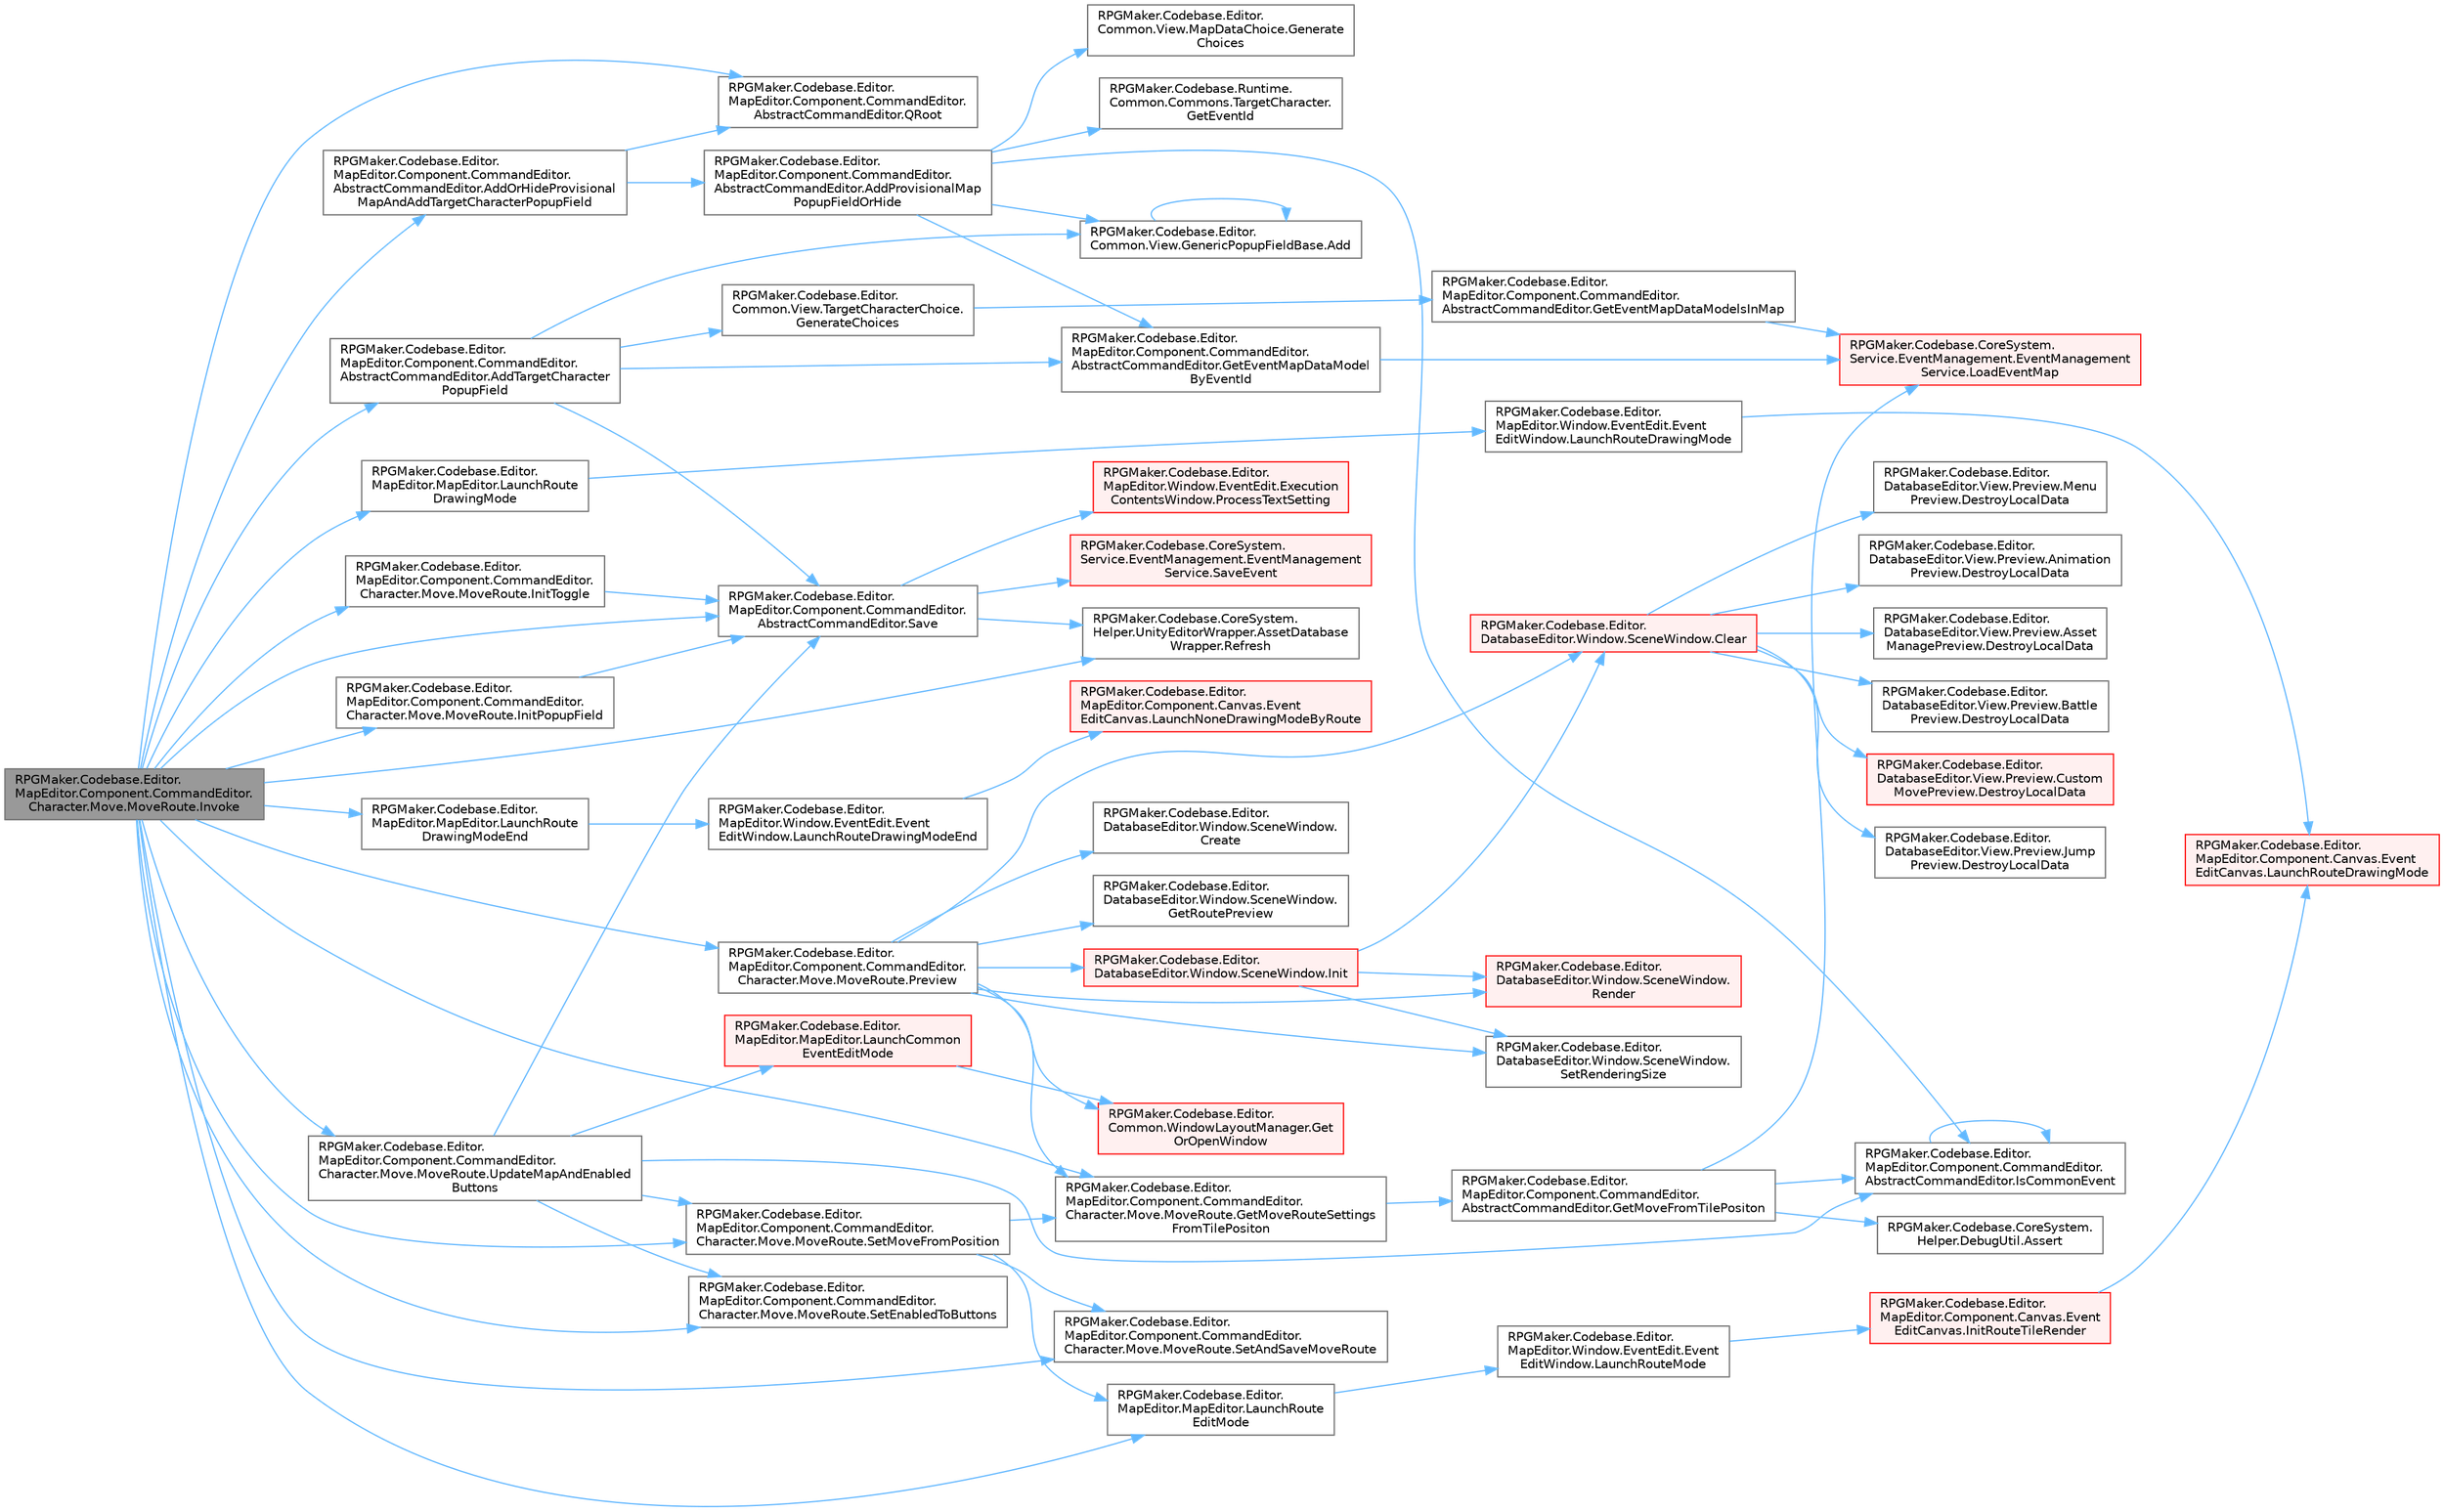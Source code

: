 digraph "RPGMaker.Codebase.Editor.MapEditor.Component.CommandEditor.Character.Move.MoveRoute.Invoke"
{
 // LATEX_PDF_SIZE
  bgcolor="transparent";
  edge [fontname=Helvetica,fontsize=10,labelfontname=Helvetica,labelfontsize=10];
  node [fontname=Helvetica,fontsize=10,shape=box,height=0.2,width=0.4];
  rankdir="LR";
  Node1 [id="Node000001",label="RPGMaker.Codebase.Editor.\lMapEditor.Component.CommandEditor.\lCharacter.Move.MoveRoute.Invoke",height=0.2,width=0.4,color="gray40", fillcolor="grey60", style="filled", fontcolor="black",tooltip=" "];
  Node1 -> Node2 [id="edge1_Node000001_Node000002",color="steelblue1",style="solid",tooltip=" "];
  Node2 [id="Node000002",label="RPGMaker.Codebase.Editor.\lMapEditor.Component.CommandEditor.\lAbstractCommandEditor.AddOrHideProvisional\lMapAndAddTargetCharacterPopupField",height=0.2,width=0.4,color="grey40", fillcolor="white", style="filled",URL="$d3/ded/class_r_p_g_maker_1_1_codebase_1_1_editor_1_1_map_editor_1_1_component_1_1_command_editor_1_1_abstract_command_editor.html#a3d38c3665363d6d6f018b0a966a985b9",tooltip="コモンイベント用の仮マップの『マップ選択』PopupFieldの追加もしくは追加先項目UIを非表示と 『キャラクター』PopupFieldの追加。"];
  Node2 -> Node3 [id="edge2_Node000002_Node000003",color="steelblue1",style="solid",tooltip=" "];
  Node3 [id="Node000003",label="RPGMaker.Codebase.Editor.\lMapEditor.Component.CommandEditor.\lAbstractCommandEditor.AddProvisionalMap\lPopupFieldOrHide",height=0.2,width=0.4,color="grey40", fillcolor="white", style="filled",URL="$d3/ded/class_r_p_g_maker_1_1_codebase_1_1_editor_1_1_map_editor_1_1_component_1_1_command_editor_1_1_abstract_command_editor.html#a432e4720fc6a4a2139ff87825f17e616",tooltip="コモンイベント用の仮のマップを選択するPopupFieldを追加もしくは追加先項目UIを非表示にする。"];
  Node3 -> Node4 [id="edge3_Node000003_Node000004",color="steelblue1",style="solid",tooltip=" "];
  Node4 [id="Node000004",label="RPGMaker.Codebase.Editor.\lCommon.View.GenericPopupFieldBase.Add",height=0.2,width=0.4,color="grey40", fillcolor="white", style="filled",URL="$d6/df8/class_r_p_g_maker_1_1_codebase_1_1_editor_1_1_common_1_1_view_1_1_generic_popup_field_base.html#af872e0468b0ea896abc06189f60e336f",tooltip="GenericPopupFieldBaseをVisualElementツリーに追加する。"];
  Node4 -> Node4 [id="edge4_Node000004_Node000004",color="steelblue1",style="solid",tooltip=" "];
  Node3 -> Node5 [id="edge5_Node000003_Node000005",color="steelblue1",style="solid",tooltip=" "];
  Node5 [id="Node000005",label="RPGMaker.Codebase.Editor.\lCommon.View.MapDataChoice.Generate\lChoices",height=0.2,width=0.4,color="grey40", fillcolor="white", style="filled",URL="$d2/da9/class_r_p_g_maker_1_1_codebase_1_1_editor_1_1_common_1_1_view_1_1_map_data_choice.html#aa77a895e5626229a9d5851c86cf07c99",tooltip=" "];
  Node3 -> Node6 [id="edge6_Node000003_Node000006",color="steelblue1",style="solid",tooltip=" "];
  Node6 [id="Node000006",label="RPGMaker.Codebase.Runtime.\lCommon.Commons.TargetCharacter.\lGetEventId",height=0.2,width=0.4,color="grey40", fillcolor="white", style="filled",URL="$d4/d49/class_r_p_g_maker_1_1_codebase_1_1_runtime_1_1_common_1_1_commons_1_1_target_character.html#a9b8a9d47aa7382712fad607a936ac5bc",tooltip=" "];
  Node3 -> Node7 [id="edge7_Node000003_Node000007",color="steelblue1",style="solid",tooltip=" "];
  Node7 [id="Node000007",label="RPGMaker.Codebase.Editor.\lMapEditor.Component.CommandEditor.\lAbstractCommandEditor.GetEventMapDataModel\lByEventId",height=0.2,width=0.4,color="grey40", fillcolor="white", style="filled",URL="$d3/ded/class_r_p_g_maker_1_1_codebase_1_1_editor_1_1_map_editor_1_1_component_1_1_command_editor_1_1_abstract_command_editor.html#a9aafa154213e0efb8069c983f87453bb",tooltip="指定idのイベントが配置されている、EventMapDataModelを取得する。"];
  Node7 -> Node8 [id="edge8_Node000007_Node000008",color="steelblue1",style="solid",tooltip=" "];
  Node8 [id="Node000008",label="RPGMaker.Codebase.CoreSystem.\lService.EventManagement.EventManagement\lService.LoadEventMap",height=0.2,width=0.4,color="red", fillcolor="#FFF0F0", style="filled",URL="$d5/d7b/class_r_p_g_maker_1_1_codebase_1_1_core_system_1_1_service_1_1_event_management_1_1_event_management_service.html#aa63d78cbfcaaf1b54776075b618d80b1",tooltip=" "];
  Node3 -> Node12 [id="edge9_Node000003_Node000012",color="steelblue1",style="solid",tooltip=" "];
  Node12 [id="Node000012",label="RPGMaker.Codebase.Editor.\lMapEditor.Component.CommandEditor.\lAbstractCommandEditor.IsCommonEvent",height=0.2,width=0.4,color="grey40", fillcolor="white", style="filled",URL="$d3/ded/class_r_p_g_maker_1_1_codebase_1_1_editor_1_1_map_editor_1_1_component_1_1_command_editor_1_1_abstract_command_editor.html#a8a6eb76da3da67bd2c8fd9be2d63748a",tooltip=" "];
  Node12 -> Node12 [id="edge10_Node000012_Node000012",color="steelblue1",style="solid",tooltip=" "];
  Node2 -> Node13 [id="edge11_Node000002_Node000013",color="steelblue1",style="solid",tooltip=" "];
  Node13 [id="Node000013",label="RPGMaker.Codebase.Editor.\lMapEditor.Component.CommandEditor.\lAbstractCommandEditor.QRoot",height=0.2,width=0.4,color="grey40", fillcolor="white", style="filled",URL="$d3/ded/class_r_p_g_maker_1_1_codebase_1_1_editor_1_1_map_editor_1_1_component_1_1_command_editor_1_1_abstract_command_editor.html#a68d70c8001877159775144afa889c7e4",tooltip=" "];
  Node1 -> Node14 [id="edge12_Node000001_Node000014",color="steelblue1",style="solid",tooltip=" "];
  Node14 [id="Node000014",label="RPGMaker.Codebase.Editor.\lMapEditor.Component.CommandEditor.\lAbstractCommandEditor.AddTargetCharacter\lPopupField",height=0.2,width=0.4,color="grey40", fillcolor="white", style="filled",URL="$d3/ded/class_r_p_g_maker_1_1_codebase_1_1_editor_1_1_map_editor_1_1_component_1_1_command_editor_1_1_abstract_command_editor.html#acf41d59400a9718c22e00f6076ac9d05",tooltip="対象キャラクターを選択するPopupFieldを追加する。"];
  Node14 -> Node4 [id="edge13_Node000014_Node000004",color="steelblue1",style="solid",tooltip=" "];
  Node14 -> Node15 [id="edge14_Node000014_Node000015",color="steelblue1",style="solid",tooltip=" "];
  Node15 [id="Node000015",label="RPGMaker.Codebase.Editor.\lCommon.View.TargetCharacterChoice.\lGenerateChoices",height=0.2,width=0.4,color="grey40", fillcolor="white", style="filled",URL="$d7/d3e/class_r_p_g_maker_1_1_codebase_1_1_editor_1_1_common_1_1_view_1_1_target_character_choice.html#aab249c9aeea0ded4af8a58409a38fb13",tooltip="選択可能な対象キャラクター列を生成する。"];
  Node15 -> Node16 [id="edge15_Node000015_Node000016",color="steelblue1",style="solid",tooltip=" "];
  Node16 [id="Node000016",label="RPGMaker.Codebase.Editor.\lMapEditor.Component.CommandEditor.\lAbstractCommandEditor.GetEventMapDataModelsInMap",height=0.2,width=0.4,color="grey40", fillcolor="white", style="filled",URL="$d3/ded/class_r_p_g_maker_1_1_codebase_1_1_editor_1_1_map_editor_1_1_component_1_1_command_editor_1_1_abstract_command_editor.html#acd71fc41f5857e62b3a834b249d0e124",tooltip="指定idのマップに配置されている、全EventMapDataModel列を取得する。"];
  Node16 -> Node8 [id="edge16_Node000016_Node000008",color="steelblue1",style="solid",tooltip=" "];
  Node14 -> Node7 [id="edge17_Node000014_Node000007",color="steelblue1",style="solid",tooltip=" "];
  Node14 -> Node17 [id="edge18_Node000014_Node000017",color="steelblue1",style="solid",tooltip=" "];
  Node17 [id="Node000017",label="RPGMaker.Codebase.Editor.\lMapEditor.Component.CommandEditor.\lAbstractCommandEditor.Save",height=0.2,width=0.4,color="grey40", fillcolor="white", style="filled",URL="$d3/ded/class_r_p_g_maker_1_1_codebase_1_1_editor_1_1_map_editor_1_1_component_1_1_command_editor_1_1_abstract_command_editor.html#af4ca3c0da1e28c5faa50d538a2f8ab68",tooltip=" "];
  Node17 -> Node18 [id="edge19_Node000017_Node000018",color="steelblue1",style="solid",tooltip=" "];
  Node18 [id="Node000018",label="RPGMaker.Codebase.Editor.\lMapEditor.Window.EventEdit.Execution\lContentsWindow.ProcessTextSetting",height=0.2,width=0.4,color="red", fillcolor="#FFF0F0", style="filled",URL="$d4/d5c/class_r_p_g_maker_1_1_codebase_1_1_editor_1_1_map_editor_1_1_window_1_1_event_edit_1_1_execution_contents_window.html#ada78c1325d8f5758dbd450eacfae38bc",tooltip=" "];
  Node17 -> Node27 [id="edge20_Node000017_Node000027",color="steelblue1",style="solid",tooltip=" "];
  Node27 [id="Node000027",label="RPGMaker.Codebase.CoreSystem.\lHelper.UnityEditorWrapper.AssetDatabase\lWrapper.Refresh",height=0.2,width=0.4,color="grey40", fillcolor="white", style="filled",URL="$d9/d20/class_r_p_g_maker_1_1_codebase_1_1_core_system_1_1_helper_1_1_unity_editor_wrapper_1_1_asset_database_wrapper.html#a6a55f5098d23beaeadbcb41de897f051",tooltip=" "];
  Node17 -> Node28 [id="edge21_Node000017_Node000028",color="steelblue1",style="solid",tooltip=" "];
  Node28 [id="Node000028",label="RPGMaker.Codebase.CoreSystem.\lService.EventManagement.EventManagement\lService.SaveEvent",height=0.2,width=0.4,color="red", fillcolor="#FFF0F0", style="filled",URL="$d5/d7b/class_r_p_g_maker_1_1_codebase_1_1_core_system_1_1_service_1_1_event_management_1_1_event_management_service.html#ab4076d36d7d412ee2420c7e81d02ab4a",tooltip=" "];
  Node1 -> Node32 [id="edge22_Node000001_Node000032",color="steelblue1",style="solid",tooltip=" "];
  Node32 [id="Node000032",label="RPGMaker.Codebase.Editor.\lMapEditor.Component.CommandEditor.\lCharacter.Move.MoveRoute.GetMoveRouteSettings\lFromTilePositon",height=0.2,width=0.4,color="grey40", fillcolor="white", style="filled",URL="$d5/dcc/class_r_p_g_maker_1_1_codebase_1_1_editor_1_1_map_editor_1_1_component_1_1_command_editor_1_1_character_1_1_move_1_1_move_route.html#a5857d195dc81445fbb7c4f2ce6d697b0",tooltip="『移動ルート指定』の移動元のタイル座標を取得。"];
  Node32 -> Node33 [id="edge23_Node000032_Node000033",color="steelblue1",style="solid",tooltip=" "];
  Node33 [id="Node000033",label="RPGMaker.Codebase.Editor.\lMapEditor.Component.CommandEditor.\lAbstractCommandEditor.GetMoveFromTilePositon",height=0.2,width=0.4,color="grey40", fillcolor="white", style="filled",URL="$d3/ded/class_r_p_g_maker_1_1_codebase_1_1_editor_1_1_map_editor_1_1_component_1_1_command_editor_1_1_abstract_command_editor.html#a55a35ed610e82499f2e6ab3eaf8cdb2c",tooltip="『移動ルート指定』『ジャンプ』の移動元のタイル座標を取得。"];
  Node33 -> Node34 [id="edge24_Node000033_Node000034",color="steelblue1",style="solid",tooltip=" "];
  Node34 [id="Node000034",label="RPGMaker.Codebase.CoreSystem.\lHelper.DebugUtil.Assert",height=0.2,width=0.4,color="grey40", fillcolor="white", style="filled",URL="$d0/dba/class_r_p_g_maker_1_1_codebase_1_1_core_system_1_1_helper_1_1_debug_util.html#a3c1ea9470b8f6655257ca06fbc0e0bf5",tooltip="条件を断定し、失敗するとエラーメッセージをUnityコンソールに表示する。"];
  Node33 -> Node12 [id="edge25_Node000033_Node000012",color="steelblue1",style="solid",tooltip=" "];
  Node33 -> Node8 [id="edge26_Node000033_Node000008",color="steelblue1",style="solid",tooltip=" "];
  Node1 -> Node35 [id="edge27_Node000001_Node000035",color="steelblue1",style="solid",tooltip=" "];
  Node35 [id="Node000035",label="RPGMaker.Codebase.Editor.\lMapEditor.Component.CommandEditor.\lCharacter.Move.MoveRoute.InitPopupField",height=0.2,width=0.4,color="grey40", fillcolor="white", style="filled",URL="$d5/dcc/class_r_p_g_maker_1_1_codebase_1_1_editor_1_1_map_editor_1_1_component_1_1_command_editor_1_1_character_1_1_move_1_1_move_route.html#ae69051ae1d9623da4855f7072c0d8b3e",tooltip=" "];
  Node35 -> Node17 [id="edge28_Node000035_Node000017",color="steelblue1",style="solid",tooltip=" "];
  Node1 -> Node36 [id="edge29_Node000001_Node000036",color="steelblue1",style="solid",tooltip=" "];
  Node36 [id="Node000036",label="RPGMaker.Codebase.Editor.\lMapEditor.Component.CommandEditor.\lCharacter.Move.MoveRoute.InitToggle",height=0.2,width=0.4,color="grey40", fillcolor="white", style="filled",URL="$d5/dcc/class_r_p_g_maker_1_1_codebase_1_1_editor_1_1_map_editor_1_1_component_1_1_command_editor_1_1_character_1_1_move_1_1_move_route.html#a5a95ec6558bd011d8b2c8b1ae1620db7",tooltip=" "];
  Node36 -> Node17 [id="edge30_Node000036_Node000017",color="steelblue1",style="solid",tooltip=" "];
  Node1 -> Node37 [id="edge31_Node000001_Node000037",color="steelblue1",style="solid",tooltip=" "];
  Node37 [id="Node000037",label="RPGMaker.Codebase.Editor.\lMapEditor.MapEditor.LaunchRoute\lDrawingMode",height=0.2,width=0.4,color="grey40", fillcolor="white", style="filled",URL="$d1/d2d/class_r_p_g_maker_1_1_codebase_1_1_editor_1_1_map_editor_1_1_map_editor.html#a3156fab9eccbdd942db78e082cf3de77",tooltip=" "];
  Node37 -> Node38 [id="edge32_Node000037_Node000038",color="steelblue1",style="solid",tooltip=" "];
  Node38 [id="Node000038",label="RPGMaker.Codebase.Editor.\lMapEditor.Window.EventEdit.Event\lEditWindow.LaunchRouteDrawingMode",height=0.2,width=0.4,color="grey40", fillcolor="white", style="filled",URL="$db/d92/class_r_p_g_maker_1_1_codebase_1_1_editor_1_1_map_editor_1_1_window_1_1_event_edit_1_1_event_edit_window.html#a775738b359a83518b2a58b3780281a8f",tooltip=" "];
  Node38 -> Node39 [id="edge33_Node000038_Node000039",color="steelblue1",style="solid",tooltip=" "];
  Node39 [id="Node000039",label="RPGMaker.Codebase.Editor.\lMapEditor.Component.Canvas.Event\lEditCanvas.LaunchRouteDrawingMode",height=0.2,width=0.4,color="red", fillcolor="#FFF0F0", style="filled",URL="$df/d64/class_r_p_g_maker_1_1_codebase_1_1_editor_1_1_map_editor_1_1_component_1_1_canvas_1_1_event_edit_canvas.html#a106ebf0b5f2eac9e25c1fd04f3a1bf36",tooltip=" "];
  Node1 -> Node44 [id="edge34_Node000001_Node000044",color="steelblue1",style="solid",tooltip=" "];
  Node44 [id="Node000044",label="RPGMaker.Codebase.Editor.\lMapEditor.MapEditor.LaunchRoute\lDrawingModeEnd",height=0.2,width=0.4,color="grey40", fillcolor="white", style="filled",URL="$d1/d2d/class_r_p_g_maker_1_1_codebase_1_1_editor_1_1_map_editor_1_1_map_editor.html#a45bb91c0a72f07188c48f287ceb60e48",tooltip=" "];
  Node44 -> Node45 [id="edge35_Node000044_Node000045",color="steelblue1",style="solid",tooltip=" "];
  Node45 [id="Node000045",label="RPGMaker.Codebase.Editor.\lMapEditor.Window.EventEdit.Event\lEditWindow.LaunchRouteDrawingModeEnd",height=0.2,width=0.4,color="grey40", fillcolor="white", style="filled",URL="$db/d92/class_r_p_g_maker_1_1_codebase_1_1_editor_1_1_map_editor_1_1_window_1_1_event_edit_1_1_event_edit_window.html#a35fac8dd8dbc5a729fae2515c8538750",tooltip=" "];
  Node45 -> Node46 [id="edge36_Node000045_Node000046",color="steelblue1",style="solid",tooltip=" "];
  Node46 [id="Node000046",label="RPGMaker.Codebase.Editor.\lMapEditor.Component.Canvas.Event\lEditCanvas.LaunchNoneDrawingModeByRoute",height=0.2,width=0.4,color="red", fillcolor="#FFF0F0", style="filled",URL="$df/d64/class_r_p_g_maker_1_1_codebase_1_1_editor_1_1_map_editor_1_1_component_1_1_canvas_1_1_event_edit_canvas.html#ada2296128eee9e517fbbbd469d52186c",tooltip=" "];
  Node1 -> Node47 [id="edge37_Node000001_Node000047",color="steelblue1",style="solid",tooltip=" "];
  Node47 [id="Node000047",label="RPGMaker.Codebase.Editor.\lMapEditor.MapEditor.LaunchRoute\lEditMode",height=0.2,width=0.4,color="grey40", fillcolor="white", style="filled",URL="$d1/d2d/class_r_p_g_maker_1_1_codebase_1_1_editor_1_1_map_editor_1_1_map_editor.html#a9c64eff1eff824b42eefa5cb5ea465fd",tooltip=" "];
  Node47 -> Node48 [id="edge38_Node000047_Node000048",color="steelblue1",style="solid",tooltip=" "];
  Node48 [id="Node000048",label="RPGMaker.Codebase.Editor.\lMapEditor.Window.EventEdit.Event\lEditWindow.LaunchRouteMode",height=0.2,width=0.4,color="grey40", fillcolor="white", style="filled",URL="$db/d92/class_r_p_g_maker_1_1_codebase_1_1_editor_1_1_map_editor_1_1_window_1_1_event_edit_1_1_event_edit_window.html#ab4253129ac33925f52b5240b1223a284",tooltip=" "];
  Node48 -> Node49 [id="edge39_Node000048_Node000049",color="steelblue1",style="solid",tooltip=" "];
  Node49 [id="Node000049",label="RPGMaker.Codebase.Editor.\lMapEditor.Component.Canvas.Event\lEditCanvas.InitRouteTileRender",height=0.2,width=0.4,color="red", fillcolor="#FFF0F0", style="filled",URL="$df/d64/class_r_p_g_maker_1_1_codebase_1_1_editor_1_1_map_editor_1_1_component_1_1_canvas_1_1_event_edit_canvas.html#a367ba84dfe0f14ca7c32dc980fffc086",tooltip=" "];
  Node49 -> Node39 [id="edge40_Node000049_Node000039",color="steelblue1",style="solid",tooltip=" "];
  Node1 -> Node51 [id="edge41_Node000001_Node000051",color="steelblue1",style="solid",tooltip=" "];
  Node51 [id="Node000051",label="RPGMaker.Codebase.Editor.\lMapEditor.Component.CommandEditor.\lCharacter.Move.MoveRoute.Preview",height=0.2,width=0.4,color="grey40", fillcolor="white", style="filled",URL="$d5/dcc/class_r_p_g_maker_1_1_codebase_1_1_editor_1_1_map_editor_1_1_component_1_1_command_editor_1_1_character_1_1_move_1_1_move_route.html#a4a0fbd9c1d01f2e62f9c7804ee4ca205",tooltip=" "];
  Node51 -> Node52 [id="edge42_Node000051_Node000052",color="steelblue1",style="solid",tooltip=" "];
  Node52 [id="Node000052",label="RPGMaker.Codebase.Editor.\lDatabaseEditor.Window.SceneWindow.Clear",height=0.2,width=0.4,color="red", fillcolor="#FFF0F0", style="filled",URL="$de/d38/class_r_p_g_maker_1_1_codebase_1_1_editor_1_1_database_editor_1_1_window_1_1_scene_window.html#aca2ee15204618288870b7e202709babb",tooltip=" "];
  Node52 -> Node53 [id="edge43_Node000052_Node000053",color="steelblue1",style="solid",tooltip=" "];
  Node53 [id="Node000053",label="RPGMaker.Codebase.Editor.\lDatabaseEditor.View.Preview.Animation\lPreview.DestroyLocalData",height=0.2,width=0.4,color="grey40", fillcolor="white", style="filled",URL="$d3/dc8/class_r_p_g_maker_1_1_codebase_1_1_editor_1_1_database_editor_1_1_view_1_1_preview_1_1_animation_preview.html#a0ca309c2acff959b37ed1615d9248c86",tooltip=" "];
  Node52 -> Node54 [id="edge44_Node000052_Node000054",color="steelblue1",style="solid",tooltip=" "];
  Node54 [id="Node000054",label="RPGMaker.Codebase.Editor.\lDatabaseEditor.View.Preview.Asset\lManagePreview.DestroyLocalData",height=0.2,width=0.4,color="grey40", fillcolor="white", style="filled",URL="$d1/d66/class_r_p_g_maker_1_1_codebase_1_1_editor_1_1_database_editor_1_1_view_1_1_preview_1_1_asset_manage_preview.html#aad1356818e37ae9820429d5b48871461",tooltip=" "];
  Node52 -> Node55 [id="edge45_Node000052_Node000055",color="steelblue1",style="solid",tooltip=" "];
  Node55 [id="Node000055",label="RPGMaker.Codebase.Editor.\lDatabaseEditor.View.Preview.Battle\lPreview.DestroyLocalData",height=0.2,width=0.4,color="grey40", fillcolor="white", style="filled",URL="$d5/dc1/class_r_p_g_maker_1_1_codebase_1_1_editor_1_1_database_editor_1_1_view_1_1_preview_1_1_battle_preview.html#ad5a91678eef482eea0656143b18f77c8",tooltip=" "];
  Node52 -> Node56 [id="edge46_Node000052_Node000056",color="steelblue1",style="solid",tooltip=" "];
  Node56 [id="Node000056",label="RPGMaker.Codebase.Editor.\lDatabaseEditor.View.Preview.Custom\lMovePreview.DestroyLocalData",height=0.2,width=0.4,color="red", fillcolor="#FFF0F0", style="filled",URL="$d3/dc0/class_r_p_g_maker_1_1_codebase_1_1_editor_1_1_database_editor_1_1_view_1_1_preview_1_1_custom_move_preview.html#a0b9d1d2398edda8186baa2ba8d9a08d7",tooltip=" "];
  Node52 -> Node58 [id="edge47_Node000052_Node000058",color="steelblue1",style="solid",tooltip=" "];
  Node58 [id="Node000058",label="RPGMaker.Codebase.Editor.\lDatabaseEditor.View.Preview.Jump\lPreview.DestroyLocalData",height=0.2,width=0.4,color="grey40", fillcolor="white", style="filled",URL="$da/d33/class_r_p_g_maker_1_1_codebase_1_1_editor_1_1_database_editor_1_1_view_1_1_preview_1_1_jump_preview.html#a4798aff06e529f6beff594a3412dc578",tooltip=" "];
  Node52 -> Node59 [id="edge48_Node000052_Node000059",color="steelblue1",style="solid",tooltip=" "];
  Node59 [id="Node000059",label="RPGMaker.Codebase.Editor.\lDatabaseEditor.View.Preview.Menu\lPreview.DestroyLocalData",height=0.2,width=0.4,color="grey40", fillcolor="white", style="filled",URL="$d8/dc3/class_r_p_g_maker_1_1_codebase_1_1_editor_1_1_database_editor_1_1_view_1_1_preview_1_1_menu_preview.html#a32a200a4542c47e8a76ac6216dc0e9e3",tooltip=" "];
  Node51 -> Node133 [id="edge49_Node000051_Node000133",color="steelblue1",style="solid",tooltip=" "];
  Node133 [id="Node000133",label="RPGMaker.Codebase.Editor.\lDatabaseEditor.Window.SceneWindow.\lCreate",height=0.2,width=0.4,color="grey40", fillcolor="white", style="filled",URL="$de/d38/class_r_p_g_maker_1_1_codebase_1_1_editor_1_1_database_editor_1_1_window_1_1_scene_window.html#a2f028bbfdccf551f2db3b73754555a74",tooltip=" "];
  Node51 -> Node32 [id="edge50_Node000051_Node000032",color="steelblue1",style="solid",tooltip=" "];
  Node51 -> Node21 [id="edge51_Node000051_Node000021",color="steelblue1",style="solid",tooltip=" "];
  Node21 [id="Node000021",label="RPGMaker.Codebase.Editor.\lCommon.WindowLayoutManager.Get\lOrOpenWindow",height=0.2,width=0.4,color="red", fillcolor="#FFF0F0", style="filled",URL="$d1/dcb/class_r_p_g_maker_1_1_codebase_1_1_editor_1_1_common_1_1_window_layout_manager.html#a800df5ea8f1279e857a7930eadc791c4",tooltip=" "];
  Node51 -> Node134 [id="edge52_Node000051_Node000134",color="steelblue1",style="solid",tooltip=" "];
  Node134 [id="Node000134",label="RPGMaker.Codebase.Editor.\lDatabaseEditor.Window.SceneWindow.\lGetRoutePreview",height=0.2,width=0.4,color="grey40", fillcolor="white", style="filled",URL="$de/d38/class_r_p_g_maker_1_1_codebase_1_1_editor_1_1_database_editor_1_1_window_1_1_scene_window.html#af5c2bcc8bf15b6e6256cda607d00f3f2",tooltip=" "];
  Node51 -> Node135 [id="edge53_Node000051_Node000135",color="steelblue1",style="solid",tooltip=" "];
  Node135 [id="Node000135",label="RPGMaker.Codebase.Editor.\lDatabaseEditor.Window.SceneWindow.Init",height=0.2,width=0.4,color="red", fillcolor="#FFF0F0", style="filled",URL="$de/d38/class_r_p_g_maker_1_1_codebase_1_1_editor_1_1_database_editor_1_1_window_1_1_scene_window.html#ab676f1b7751bf8065e9ac8e324525fc3",tooltip=" "];
  Node135 -> Node52 [id="edge54_Node000135_Node000052",color="steelblue1",style="solid",tooltip=" "];
  Node135 -> Node203 [id="edge55_Node000135_Node000203",color="steelblue1",style="solid",tooltip=" "];
  Node203 [id="Node000203",label="RPGMaker.Codebase.Editor.\lDatabaseEditor.Window.SceneWindow.\lRender",height=0.2,width=0.4,color="red", fillcolor="#FFF0F0", style="filled",URL="$de/d38/class_r_p_g_maker_1_1_codebase_1_1_editor_1_1_database_editor_1_1_window_1_1_scene_window.html#ac894062a7b4e348a75d3536693344516",tooltip=" "];
  Node135 -> Node160 [id="edge56_Node000135_Node000160",color="steelblue1",style="solid",tooltip=" "];
  Node160 [id="Node000160",label="RPGMaker.Codebase.Editor.\lDatabaseEditor.Window.SceneWindow.\lSetRenderingSize",height=0.2,width=0.4,color="grey40", fillcolor="white", style="filled",URL="$de/d38/class_r_p_g_maker_1_1_codebase_1_1_editor_1_1_database_editor_1_1_window_1_1_scene_window.html#a7edda31ea68ec50330bdc32bbd863a32",tooltip=" "];
  Node51 -> Node203 [id="edge57_Node000051_Node000203",color="steelblue1",style="solid",tooltip=" "];
  Node51 -> Node160 [id="edge58_Node000051_Node000160",color="steelblue1",style="solid",tooltip=" "];
  Node1 -> Node13 [id="edge59_Node000001_Node000013",color="steelblue1",style="solid",tooltip=" "];
  Node1 -> Node27 [id="edge60_Node000001_Node000027",color="steelblue1",style="solid",tooltip=" "];
  Node1 -> Node17 [id="edge61_Node000001_Node000017",color="steelblue1",style="solid",tooltip=" "];
  Node1 -> Node308 [id="edge62_Node000001_Node000308",color="steelblue1",style="solid",tooltip=" "];
  Node308 [id="Node000308",label="RPGMaker.Codebase.Editor.\lMapEditor.Component.CommandEditor.\lCharacter.Move.MoveRoute.SetAndSaveMoveRoute",height=0.2,width=0.4,color="grey40", fillcolor="white", style="filled",URL="$d5/dcc/class_r_p_g_maker_1_1_codebase_1_1_editor_1_1_map_editor_1_1_component_1_1_command_editor_1_1_character_1_1_move_1_1_move_route.html#a89c06d01c7c6c6473aa2a2fd6d242144",tooltip="マップで入力したルート指定が入った配列を返却"];
  Node1 -> Node309 [id="edge63_Node000001_Node000309",color="steelblue1",style="solid",tooltip=" "];
  Node309 [id="Node000309",label="RPGMaker.Codebase.Editor.\lMapEditor.Component.CommandEditor.\lCharacter.Move.MoveRoute.SetEnabledToButtons",height=0.2,width=0.4,color="grey40", fillcolor="white", style="filled",URL="$d5/dcc/class_r_p_g_maker_1_1_codebase_1_1_editor_1_1_map_editor_1_1_component_1_1_command_editor_1_1_character_1_1_move_1_1_move_route.html#a9ec6bd7079a7f78d292c5012bf9122fc",tooltip="『設定開始』『プレビュー』ボタンの有効/無効を設定。"];
  Node1 -> Node310 [id="edge64_Node000001_Node000310",color="steelblue1",style="solid",tooltip=" "];
  Node310 [id="Node000310",label="RPGMaker.Codebase.Editor.\lMapEditor.Component.CommandEditor.\lCharacter.Move.MoveRoute.SetMoveFromPosition",height=0.2,width=0.4,color="grey40", fillcolor="white", style="filled",URL="$d5/dcc/class_r_p_g_maker_1_1_codebase_1_1_editor_1_1_map_editor_1_1_component_1_1_command_editor_1_1_character_1_1_move_1_1_move_route.html#a70e84298ce498f4ce750eb67de86a731",tooltip=" "];
  Node310 -> Node32 [id="edge65_Node000310_Node000032",color="steelblue1",style="solid",tooltip=" "];
  Node310 -> Node47 [id="edge66_Node000310_Node000047",color="steelblue1",style="solid",tooltip=" "];
  Node310 -> Node308 [id="edge67_Node000310_Node000308",color="steelblue1",style="solid",tooltip=" "];
  Node1 -> Node311 [id="edge68_Node000001_Node000311",color="steelblue1",style="solid",tooltip=" "];
  Node311 [id="Node000311",label="RPGMaker.Codebase.Editor.\lMapEditor.Component.CommandEditor.\lCharacter.Move.MoveRoute.UpdateMapAndEnabled\lButtons",height=0.2,width=0.4,color="grey40", fillcolor="white", style="filled",URL="$d5/dcc/class_r_p_g_maker_1_1_codebase_1_1_editor_1_1_map_editor_1_1_component_1_1_command_editor_1_1_character_1_1_move_1_1_move_route.html#aab7235b1f21ed001376d01c5fd65a9dd",tooltip=" "];
  Node311 -> Node12 [id="edge69_Node000311_Node000012",color="steelblue1",style="solid",tooltip=" "];
  Node311 -> Node312 [id="edge70_Node000311_Node000312",color="steelblue1",style="solid",tooltip=" "];
  Node312 [id="Node000312",label="RPGMaker.Codebase.Editor.\lMapEditor.MapEditor.LaunchCommon\lEventEditMode",height=0.2,width=0.4,color="red", fillcolor="#FFF0F0", style="filled",URL="$d1/d2d/class_r_p_g_maker_1_1_codebase_1_1_editor_1_1_map_editor_1_1_map_editor.html#a71376b1294e8e033b5137a4d4c10136e",tooltip="座標指定"];
  Node312 -> Node21 [id="edge71_Node000312_Node000021",color="steelblue1",style="solid",tooltip=" "];
  Node311 -> Node17 [id="edge72_Node000311_Node000017",color="steelblue1",style="solid",tooltip=" "];
  Node311 -> Node309 [id="edge73_Node000311_Node000309",color="steelblue1",style="solid",tooltip=" "];
  Node311 -> Node310 [id="edge74_Node000311_Node000310",color="steelblue1",style="solid",tooltip=" "];
}
